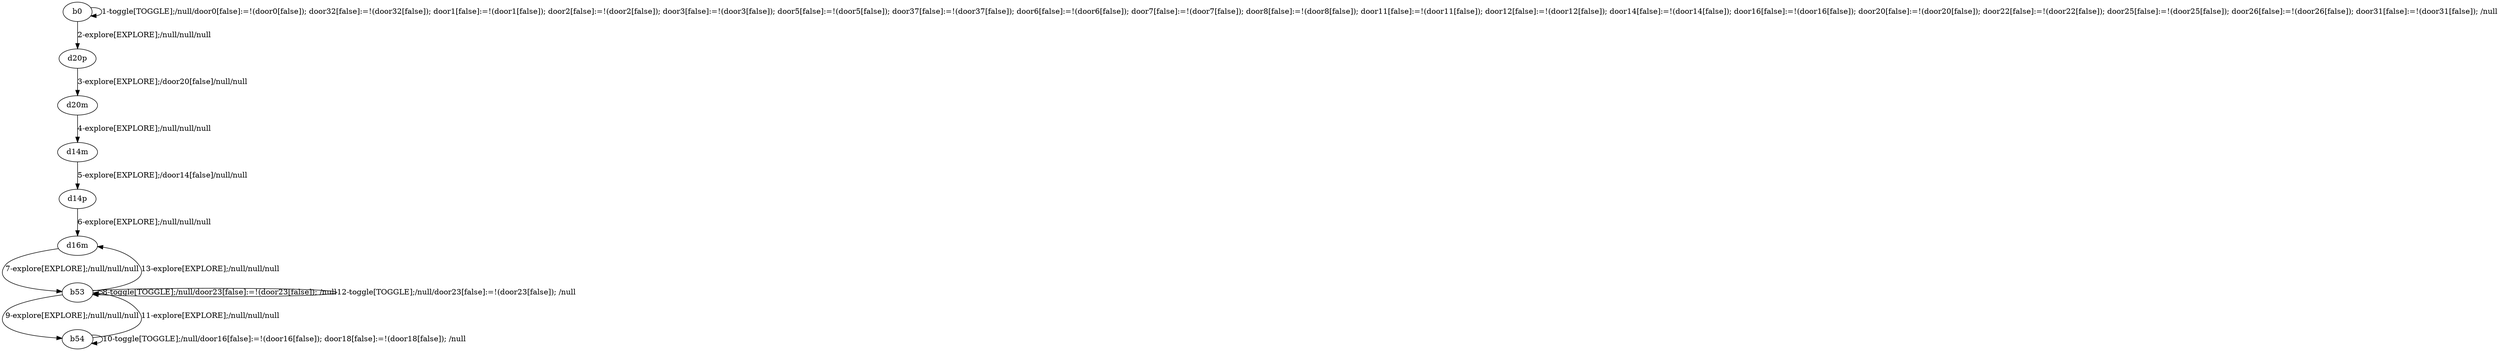 # Total number of goals covered by this test: 3
# b54 --> b53
# b53 --> b54
# d16m --> b53

digraph g {
"b0" -> "b0" [label = "1-toggle[TOGGLE];/null/door0[false]:=!(door0[false]); door32[false]:=!(door32[false]); door1[false]:=!(door1[false]); door2[false]:=!(door2[false]); door3[false]:=!(door3[false]); door5[false]:=!(door5[false]); door37[false]:=!(door37[false]); door6[false]:=!(door6[false]); door7[false]:=!(door7[false]); door8[false]:=!(door8[false]); door11[false]:=!(door11[false]); door12[false]:=!(door12[false]); door14[false]:=!(door14[false]); door16[false]:=!(door16[false]); door20[false]:=!(door20[false]); door22[false]:=!(door22[false]); door25[false]:=!(door25[false]); door26[false]:=!(door26[false]); door31[false]:=!(door31[false]); /null"];
"b0" -> "d20p" [label = "2-explore[EXPLORE];/null/null/null"];
"d20p" -> "d20m" [label = "3-explore[EXPLORE];/door20[false]/null/null"];
"d20m" -> "d14m" [label = "4-explore[EXPLORE];/null/null/null"];
"d14m" -> "d14p" [label = "5-explore[EXPLORE];/door14[false]/null/null"];
"d14p" -> "d16m" [label = "6-explore[EXPLORE];/null/null/null"];
"d16m" -> "b53" [label = "7-explore[EXPLORE];/null/null/null"];
"b53" -> "b53" [label = "8-toggle[TOGGLE];/null/door23[false]:=!(door23[false]); /null"];
"b53" -> "b54" [label = "9-explore[EXPLORE];/null/null/null"];
"b54" -> "b54" [label = "10-toggle[TOGGLE];/null/door16[false]:=!(door16[false]); door18[false]:=!(door18[false]); /null"];
"b54" -> "b53" [label = "11-explore[EXPLORE];/null/null/null"];
"b53" -> "b53" [label = "12-toggle[TOGGLE];/null/door23[false]:=!(door23[false]); /null"];
"b53" -> "d16m" [label = "13-explore[EXPLORE];/null/null/null"];
}